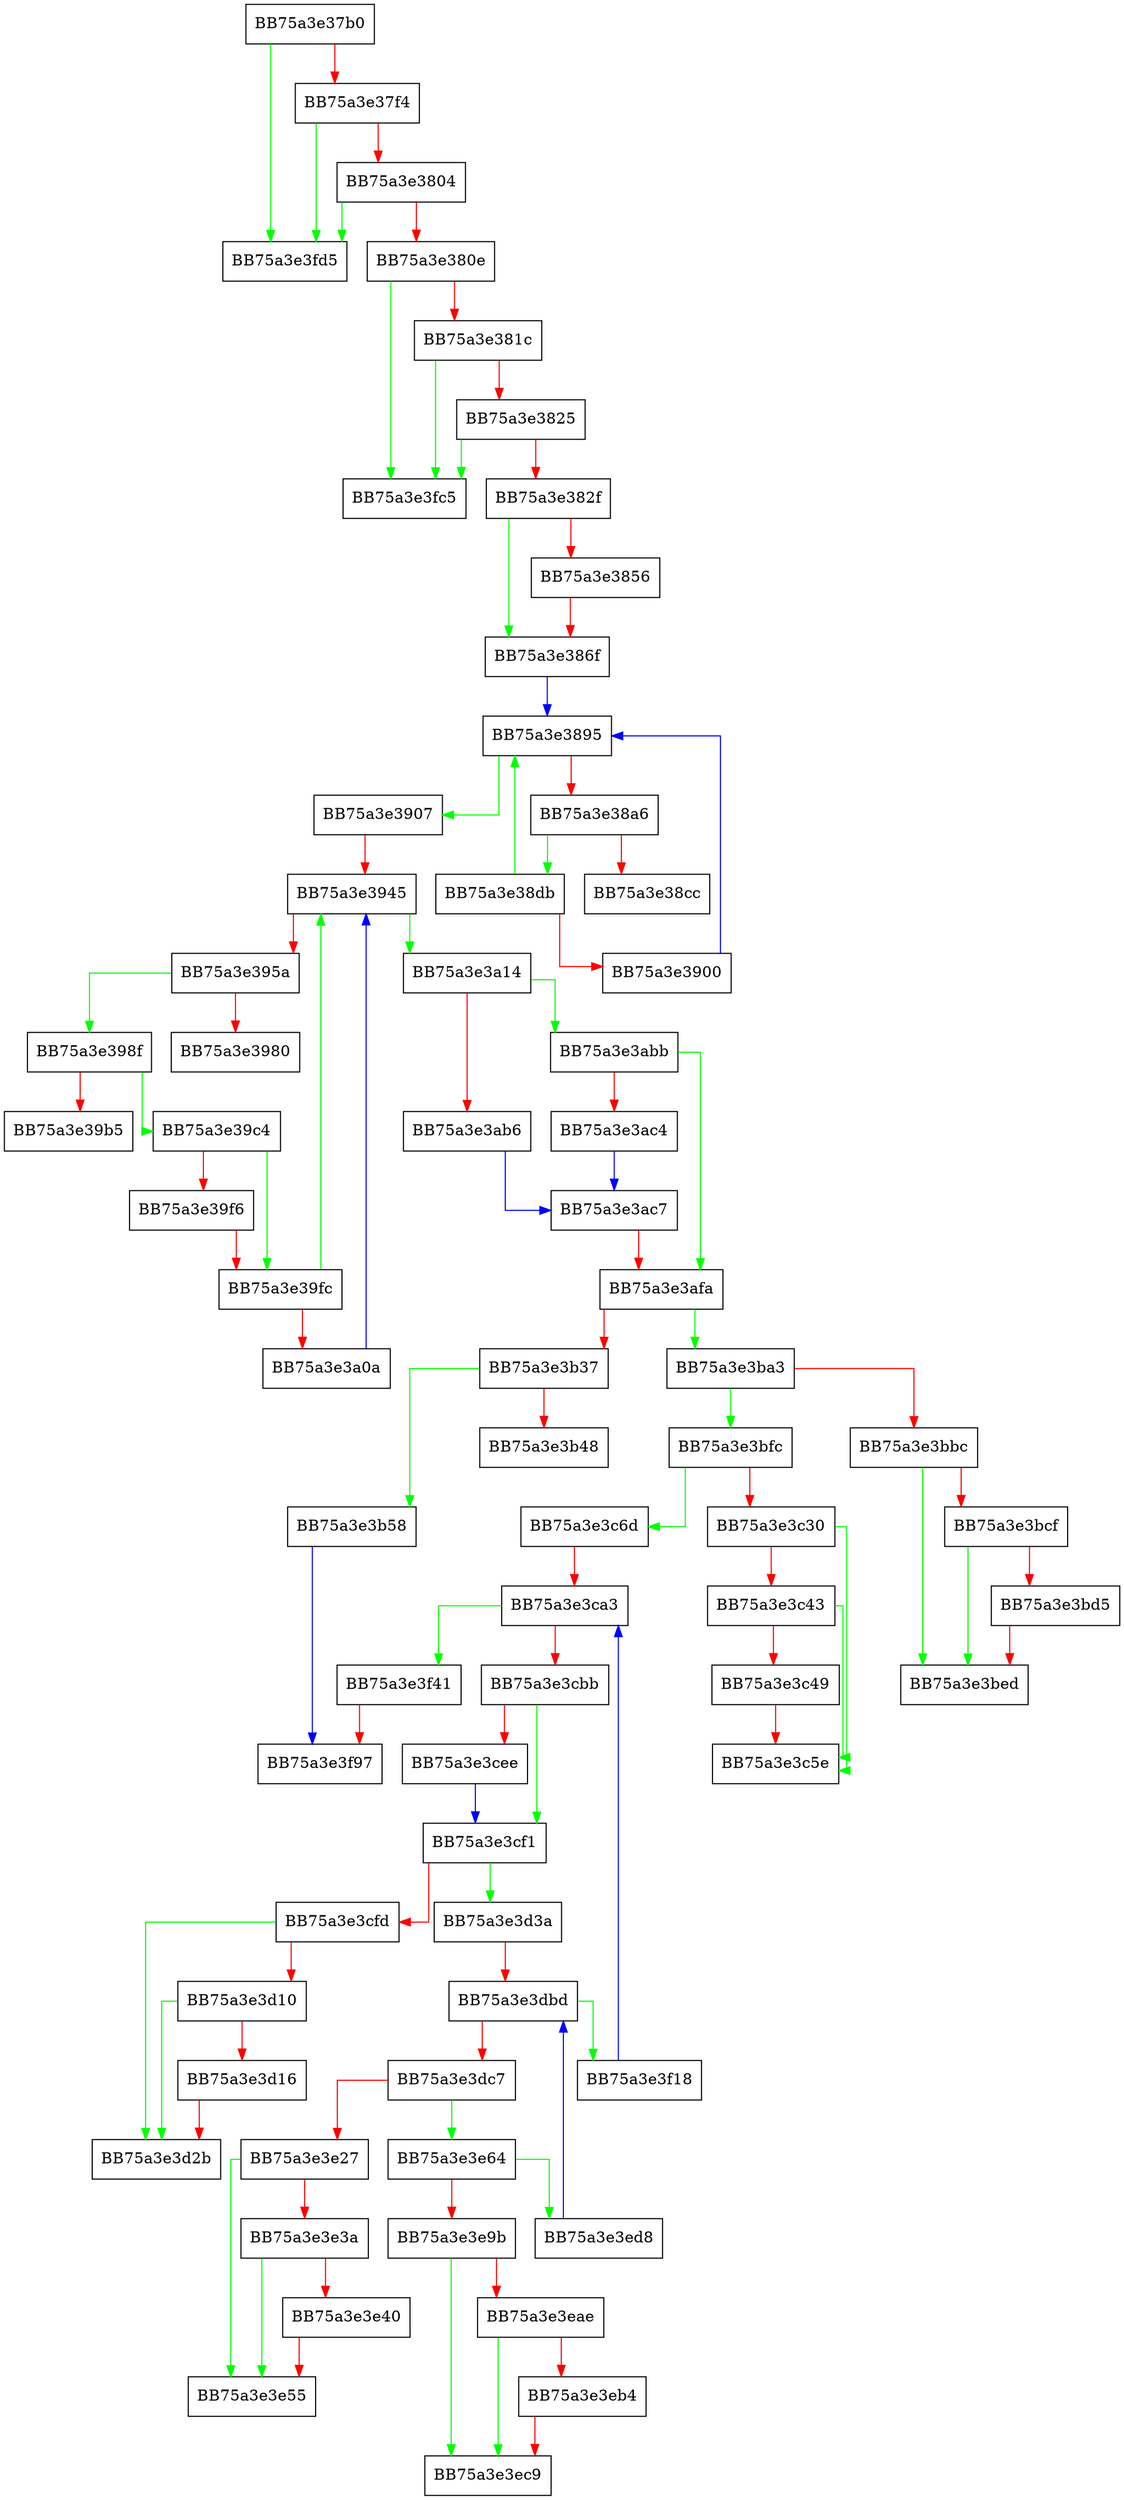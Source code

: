 digraph mp_lua_api_GetUrlReputation {
  node [shape="box"];
  graph [splines=ortho];
  BB75a3e37b0 -> BB75a3e3fd5 [color="green"];
  BB75a3e37b0 -> BB75a3e37f4 [color="red"];
  BB75a3e37f4 -> BB75a3e3fd5 [color="green"];
  BB75a3e37f4 -> BB75a3e3804 [color="red"];
  BB75a3e3804 -> BB75a3e3fd5 [color="green"];
  BB75a3e3804 -> BB75a3e380e [color="red"];
  BB75a3e380e -> BB75a3e3fc5 [color="green"];
  BB75a3e380e -> BB75a3e381c [color="red"];
  BB75a3e381c -> BB75a3e3fc5 [color="green"];
  BB75a3e381c -> BB75a3e3825 [color="red"];
  BB75a3e3825 -> BB75a3e3fc5 [color="green"];
  BB75a3e3825 -> BB75a3e382f [color="red"];
  BB75a3e382f -> BB75a3e386f [color="green"];
  BB75a3e382f -> BB75a3e3856 [color="red"];
  BB75a3e3856 -> BB75a3e386f [color="red"];
  BB75a3e386f -> BB75a3e3895 [color="blue"];
  BB75a3e3895 -> BB75a3e3907 [color="green"];
  BB75a3e3895 -> BB75a3e38a6 [color="red"];
  BB75a3e38a6 -> BB75a3e38db [color="green"];
  BB75a3e38a6 -> BB75a3e38cc [color="red"];
  BB75a3e38db -> BB75a3e3895 [color="green"];
  BB75a3e38db -> BB75a3e3900 [color="red"];
  BB75a3e3900 -> BB75a3e3895 [color="blue"];
  BB75a3e3907 -> BB75a3e3945 [color="red"];
  BB75a3e3945 -> BB75a3e3a14 [color="green"];
  BB75a3e3945 -> BB75a3e395a [color="red"];
  BB75a3e395a -> BB75a3e398f [color="green"];
  BB75a3e395a -> BB75a3e3980 [color="red"];
  BB75a3e398f -> BB75a3e39c4 [color="green"];
  BB75a3e398f -> BB75a3e39b5 [color="red"];
  BB75a3e39c4 -> BB75a3e39fc [color="green"];
  BB75a3e39c4 -> BB75a3e39f6 [color="red"];
  BB75a3e39f6 -> BB75a3e39fc [color="red"];
  BB75a3e39fc -> BB75a3e3945 [color="green"];
  BB75a3e39fc -> BB75a3e3a0a [color="red"];
  BB75a3e3a0a -> BB75a3e3945 [color="blue"];
  BB75a3e3a14 -> BB75a3e3abb [color="green"];
  BB75a3e3a14 -> BB75a3e3ab6 [color="red"];
  BB75a3e3ab6 -> BB75a3e3ac7 [color="blue"];
  BB75a3e3abb -> BB75a3e3afa [color="green"];
  BB75a3e3abb -> BB75a3e3ac4 [color="red"];
  BB75a3e3ac4 -> BB75a3e3ac7 [color="blue"];
  BB75a3e3ac7 -> BB75a3e3afa [color="red"];
  BB75a3e3afa -> BB75a3e3ba3 [color="green"];
  BB75a3e3afa -> BB75a3e3b37 [color="red"];
  BB75a3e3b37 -> BB75a3e3b58 [color="green"];
  BB75a3e3b37 -> BB75a3e3b48 [color="red"];
  BB75a3e3b58 -> BB75a3e3f97 [color="blue"];
  BB75a3e3ba3 -> BB75a3e3bfc [color="green"];
  BB75a3e3ba3 -> BB75a3e3bbc [color="red"];
  BB75a3e3bbc -> BB75a3e3bed [color="green"];
  BB75a3e3bbc -> BB75a3e3bcf [color="red"];
  BB75a3e3bcf -> BB75a3e3bed [color="green"];
  BB75a3e3bcf -> BB75a3e3bd5 [color="red"];
  BB75a3e3bd5 -> BB75a3e3bed [color="red"];
  BB75a3e3bfc -> BB75a3e3c6d [color="green"];
  BB75a3e3bfc -> BB75a3e3c30 [color="red"];
  BB75a3e3c30 -> BB75a3e3c5e [color="green"];
  BB75a3e3c30 -> BB75a3e3c43 [color="red"];
  BB75a3e3c43 -> BB75a3e3c5e [color="green"];
  BB75a3e3c43 -> BB75a3e3c49 [color="red"];
  BB75a3e3c49 -> BB75a3e3c5e [color="red"];
  BB75a3e3c6d -> BB75a3e3ca3 [color="red"];
  BB75a3e3ca3 -> BB75a3e3f41 [color="green"];
  BB75a3e3ca3 -> BB75a3e3cbb [color="red"];
  BB75a3e3cbb -> BB75a3e3cf1 [color="green"];
  BB75a3e3cbb -> BB75a3e3cee [color="red"];
  BB75a3e3cee -> BB75a3e3cf1 [color="blue"];
  BB75a3e3cf1 -> BB75a3e3d3a [color="green"];
  BB75a3e3cf1 -> BB75a3e3cfd [color="red"];
  BB75a3e3cfd -> BB75a3e3d2b [color="green"];
  BB75a3e3cfd -> BB75a3e3d10 [color="red"];
  BB75a3e3d10 -> BB75a3e3d2b [color="green"];
  BB75a3e3d10 -> BB75a3e3d16 [color="red"];
  BB75a3e3d16 -> BB75a3e3d2b [color="red"];
  BB75a3e3d3a -> BB75a3e3dbd [color="red"];
  BB75a3e3dbd -> BB75a3e3f18 [color="green"];
  BB75a3e3dbd -> BB75a3e3dc7 [color="red"];
  BB75a3e3dc7 -> BB75a3e3e64 [color="green"];
  BB75a3e3dc7 -> BB75a3e3e27 [color="red"];
  BB75a3e3e27 -> BB75a3e3e55 [color="green"];
  BB75a3e3e27 -> BB75a3e3e3a [color="red"];
  BB75a3e3e3a -> BB75a3e3e55 [color="green"];
  BB75a3e3e3a -> BB75a3e3e40 [color="red"];
  BB75a3e3e40 -> BB75a3e3e55 [color="red"];
  BB75a3e3e64 -> BB75a3e3ed8 [color="green"];
  BB75a3e3e64 -> BB75a3e3e9b [color="red"];
  BB75a3e3e9b -> BB75a3e3ec9 [color="green"];
  BB75a3e3e9b -> BB75a3e3eae [color="red"];
  BB75a3e3eae -> BB75a3e3ec9 [color="green"];
  BB75a3e3eae -> BB75a3e3eb4 [color="red"];
  BB75a3e3eb4 -> BB75a3e3ec9 [color="red"];
  BB75a3e3ed8 -> BB75a3e3dbd [color="blue"];
  BB75a3e3f18 -> BB75a3e3ca3 [color="blue"];
  BB75a3e3f41 -> BB75a3e3f97 [color="red"];
}